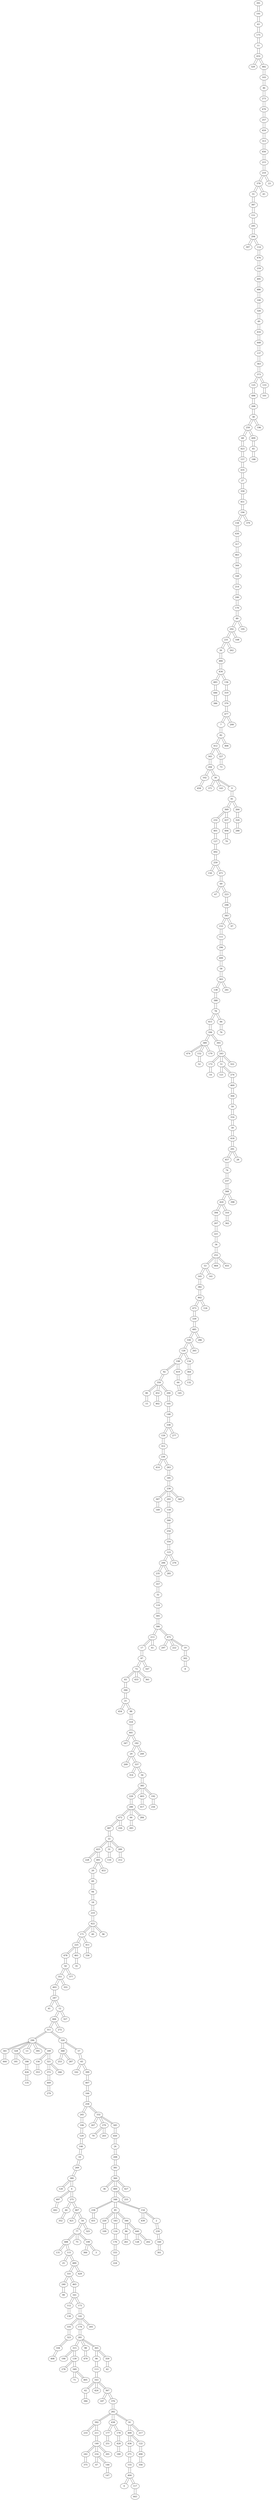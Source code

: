 graph {
	391 [label=391]
	391 -- 191
	191 [label=191]
	191 -- 391
	191 -- 63
	63 [label=63]
	63 -- 191
	63 -- 175
	175 [label=175]
	175 -- 63
	175 -- 11
	11 [label=11]
	11 -- 175
	11 -- 432
	432 [label=432]
	432 -- 11
	432 -- 329
	432 -- 482
	329 [label=329]
	329 -- 432
	482 [label=482]
	482 -- 432
	482 -- 103
	103 [label=103]
	103 -- 482
	103 -- 46
	46 [label=46]
	46 -- 103
	46 -- 273
	273 [label=273]
	273 -- 46
	273 -- 470
	470 [label=470]
	470 -- 273
	470 -- 257
	257 [label=257]
	257 -- 470
	257 -- 459
	459 [label=459]
	459 -- 257
	459 -- 313
	313 [label=313]
	313 -- 459
	313 -- 456
	456 [label=456]
	456 -- 313
	456 -- 215
	215 [label=215]
	215 -- 456
	215 -- 210
	210 [label=210]
	210 -- 215
	210 -- 378
	210 -- 23
	378 [label=378]
	378 -- 210
	378 -- 55
	378 -- 43
	55 [label=55]
	55 -- 378
	55 -- 387
	387 [label=387]
	387 -- 55
	387 -- 151
	151 [label=151]
	151 -- 387
	151 -- 295
	295 [label=295]
	295 -- 151
	295 -- 294
	294 [label=294]
	294 -- 295
	294 -- 397
	294 -- 114
	397 [label=397]
	397 -- 294
	114 [label=114]
	114 -- 294
	114 -- 476
	476 [label=476]
	476 -- 114
	476 -- 218
	218 [label=218]
	218 -- 476
	218 -- 495
	495 [label=495]
	495 -- 218
	495 -- 486
	486 [label=486]
	486 -- 495
	486 -- 100
	100 [label=100]
	100 -- 486
	100 -- 326
	326 [label=326]
	326 -- 100
	326 -- 49
	49 [label=49]
	49 -- 326
	49 -- 416
	416 [label=416]
	416 -- 49
	416 -- 448
	448 [label=448]
	448 -- 416
	448 -- 137
	137 [label=137]
	137 -- 448
	137 -- 363
	363 [label=363]
	363 -- 137
	363 -- 373
	373 [label=373]
	373 -- 363
	373 -- 125
	373 -- 133
	125 [label=125]
	125 -- 373
	125 -- 496
	496 [label=496]
	496 -- 125
	496 -- 268
	268 [label=268]
	268 -- 496
	268 -- 38
	38 [label=38]
	38 -- 268
	38 -- 250
	38 -- 196
	250 [label=250]
	250 -- 38
	250 -- 68
	250 -- 409
	68 [label=68]
	68 -- 250
	68 -- 423
	423 [label=423]
	423 -- 68
	423 -- 157
	157 [label=157]
	157 -- 423
	157 -- 435
	435 [label=435]
	435 -- 157
	435 -- 27
	27 [label=27]
	27 -- 435
	27 -- 358
	358 [label=358]
	358 -- 27
	358 -- 451
	451 [label=451]
	451 -- 358
	451 -- 194
	194 [label=194]
	194 -- 451
	194 -- 158
	194 -- 379
	158 [label=158]
	158 -- 194
	158 -- 430
	430 [label=430]
	430 -- 158
	430 -- 317
	317 [label=317]
	317 -- 430
	317 -- 463
	463 [label=463]
	463 -- 317
	463 -- 344
	344 [label=344]
	344 -- 463
	344 -- 168
	168 [label=168]
	168 -- 344
	168 -- 214
	214 [label=214]
	214 -- 168
	214 -- 246
	246 [label=246]
	246 -- 214
	246 -- 170
	170 [label=170]
	170 -- 246
	170 -- 89
	89 [label=89]
	89 -- 170
	89 -- 292
	89 -- 195
	292 [label=292]
	292 -- 89
	292 -- 231
	292 -- 108
	231 [label=231]
	231 -- 292
	231 -- 26
	231 -- 262
	26 [label=26]
	26 -- 231
	26 -- 484
	484 [label=484]
	484 -- 26
	484 -- 434
	434 [label=434]
	434 -- 484
	434 -- 483
	434 -- 136
	483 [label=483]
	483 -- 434
	483 -- 446
	446 [label=446]
	446 -- 483
	446 -- 386
	386 [label=386]
	386 -- 446
	136 [label=136]
	136 -- 434
	136 -- 319
	319 [label=319]
	319 -- 136
	319 -- 370
	370 [label=370]
	370 -- 319
	370 -- 477
	477 [label=477]
	477 -- 370
	477 -- 7
	477 -- 299
	7 [label=7]
	7 -- 477
	7 -- 82
	82 [label=82]
	82 -- 7
	82 -- 412
	82 -- 406
	412 [label=412]
	412 -- 82
	412 -- 343
	412 -- 227
	343 [label=343]
	343 -- 412
	343 -- 204
	204 [label=204]
	204 -- 343
	204 -- 102
	204 -- 30
	102 [label=102]
	102 -- 204
	102 -- 458
	458 [label=458]
	458 -- 102
	30 [label=30]
	30 -- 204
	30 -- 371
	30 -- 143
	30 -- 9
	371 [label=371]
	371 -- 30
	143 [label=143]
	143 -- 30
	9 [label=9]
	9 -- 30
	9 -- 81
	81 [label=81]
	81 -- 9
	81 -- 369
	81 -- 264
	369 [label=369]
	369 -- 81
	369 -- 232
	369 -- 437
	232 [label=232]
	232 -- 369
	232 -- 401
	401 [label=401]
	401 -- 232
	401 -- 127
	127 [label=127]
	127 -- 401
	127 -- 492
	492 [label=492]
	492 -- 127
	492 -- 259
	259 [label=259]
	259 -- 492
	259 -- 150
	259 -- 471
	150 [label=150]
	150 -- 259
	471 [label=471]
	471 -- 259
	471 -- 69
	69 [label=69]
	69 -- 471
	69 -- 67
	69 -- 223
	67 [label=67]
	67 -- 69
	223 [label=223]
	223 -- 69
	223 -- 298
	298 [label=298]
	298 -- 223
	298 -- 383
	383 [label=383]
	383 -- 298
	383 -- 153
	383 -- 97
	153 [label=153]
	153 -- 383
	153 -- 111
	111 [label=111]
	111 -- 153
	111 -- 296
	296 [label=296]
	296 -- 111
	296 -- 499
	499 [label=499]
	499 -- 296
	499 -- 58
	58 [label=58]
	58 -- 499
	58 -- 303
	303 [label=303]
	303 -- 58
	303 -- 138
	303 -- 241
	138 [label=138]
	138 -- 303
	138 -- 388
	388 [label=388]
	388 -- 138
	388 -- 78
	78 [label=78]
	78 -- 388
	78 -- 415
	78 -- 84
	415 [label=415]
	415 -- 78
	415 -- 184
	184 [label=184]
	184 -- 415
	184 -- 389
	184 -- 393
	389 [label=389]
	389 -- 184
	389 -- 474
	389 -- 152
	389 -- 179
	474 [label=474]
	474 -- 389
	152 [label=152]
	152 -- 389
	152 -- 52
	52 [label=52]
	52 -- 152
	179 [label=179]
	179 -- 389
	393 [label=393]
	393 -- 184
	393 -- 243
	243 [label=243]
	243 -- 393
	243 -- 172
	243 -- 51
	243 -- 322
	172 [label=172]
	172 -- 243
	172 -- 14
	14 [label=14]
	14 -- 172
	51 [label=51]
	51 -- 243
	51 -- 121
	51 -- 274
	121 [label=121]
	121 -- 51
	274 [label=274]
	274 -- 51
	274 -- 469
	469 [label=469]
	469 -- 274
	469 -- 304
	304 [label=304]
	304 -- 469
	304 -- 59
	59 [label=59]
	59 -- 304
	59 -- 316
	316 [label=316]
	316 -- 59
	316 -- 39
	39 [label=39]
	39 -- 316
	39 -- 418
	418 [label=418]
	418 -- 39
	418 -- 291
	291 [label=291]
	291 -- 418
	291 -- 457
	291 -- 28
	457 [label=457]
	457 -- 291
	457 -- 74
	74 [label=74]
	74 -- 457
	74 -- 237
	237 [label=237]
	237 -- 74
	237 -- 308
	308 [label=308]
	308 -- 237
	308 -- 420
	308 -- 398
	420 [label=420]
	420 -- 308
	420 -- 394
	420 -- 310
	394 [label=394]
	394 -- 420
	394 -- 207
	207 [label=207]
	207 -- 394
	207 -- 221
	221 [label=221]
	221 -- 207
	221 -- 34
	34 [label=34]
	34 -- 221
	34 -- 252
	252 [label=252]
	252 -- 34
	252 -- 53
	252 -- 464
	252 -- 455
	53 [label=53]
	53 -- 252
	53 -- 165
	53 -- 141
	165 [label=165]
	165 -- 53
	165 -- 382
	382 [label=382]
	382 -- 165
	382 -- 462
	462 [label=462]
	462 -- 382
	462 -- 473
	462 -- 124
	473 [label=473]
	473 -- 462
	473 -- 339
	339 [label=339]
	339 -- 473
	339 -- 485
	485 [label=485]
	485 -- 339
	485 -- 330
	485 -- 286
	330 [label=330]
	330 -- 485
	330 -- 126
	330 -- 265
	126 [label=126]
	126 -- 330
	126 -- 198
	126 -- 134
	198 [label=198]
	198 -- 126
	198 -- 92
	198 -- 419
	92 [label=92]
	92 -- 198
	92 -- 350
	350 [label=350]
	350 -- 92
	350 -- 80
	350 -- 452
	350 -- 200
	80 [label=80]
	80 -- 350
	80 -- 15
	15 [label=15]
	15 -- 80
	452 [label=452]
	452 -- 350
	452 -- 402
	402 [label=402]
	402 -- 452
	200 [label=200]
	200 -- 350
	200 -- 105
	105 [label=105]
	105 -- 200
	105 -- 148
	148 [label=148]
	148 -- 105
	148 -- 338
	338 [label=338]
	338 -- 148
	338 -- 159
	338 -- 277
	159 [label=159]
	159 -- 338
	159 -- 312
	312 [label=312]
	312 -- 159
	312 -- 236
	236 [label=236]
	236 -- 312
	236 -- 414
	236 -- 263
	414 [label=414]
	414 -- 236
	263 [label=263]
	263 -- 236
	263 -- 185
	185 [label=185]
	185 -- 263
	185 -- 230
	230 [label=230]
	230 -- 185
	230 -- 307
	230 -- 293
	230 -- 340
	307 [label=307]
	307 -- 230
	307 -- 149
	149 [label=149]
	149 -- 307
	293 [label=293]
	293 -- 230
	293 -- 118
	118 [label=118]
	118 -- 293
	118 -- 300
	300 [label=300]
	300 -- 118
	300 -- 254
	254 [label=254]
	254 -- 300
	254 -- 354
	354 [label=354]
	354 -- 254
	354 -- 123
	123 [label=123]
	123 -- 354
	123 -- 206
	123 -- 276
	206 [label=206]
	206 -- 123
	206 -- 235
	206 -- 285
	235 [label=235]
	235 -- 206
	235 -- 357
	357 [label=357]
	357 -- 235
	357 -- 32
	32 [label=32]
	32 -- 357
	32 -- 119
	119 [label=119]
	119 -- 32
	119 -- 305
	305 [label=305]
	305 -- 119
	305 -- 306
	306 [label=306]
	306 -- 305
	306 -- 213
	306 -- 475
	213 [label=213]
	213 -- 306
	213 -- 17
	213 -- 61
	17 [label=17]
	17 -- 213
	17 -- 87
	87 [label=87]
	87 -- 17
	87 -- 72
	87 -- 167
	72 [label=72]
	72 -- 87
	72 -- 83
	72 -- 433
	72 -- 361
	83 [label=83]
	83 -- 72
	83 -- 390
	390 [label=390]
	390 -- 83
	390 -- 21
	21 [label=21]
	21 -- 390
	21 -- 454
	21 -- 88
	454 [label=454]
	454 -- 21
	88 [label=88]
	88 -- 21
	88 -- 318
	318 [label=318]
	318 -- 88
	318 -- 441
	441 [label=441]
	441 -- 318
	441 -- 347
	441 -- 182
	347 [label=347]
	347 -- 441
	182 [label=182]
	182 -- 441
	182 -- 29
	182 -- 249
	29 [label=29]
	29 -- 182
	29 -- 209
	29 -- 337
	209 [label=209]
	209 -- 29
	337 [label=337]
	337 -- 29
	337 -- 314
	337 -- 56
	314 [label=314]
	314 -- 337
	56 [label=56]
	56 -- 337
	56 -- 385
	385 [label=385]
	385 -- 56
	385 -- 229
	385 -- 403
	385 -- 192
	229 [label=229]
	229 -- 385
	229 -- 280
	280 [label=280]
	280 -- 229
	280 -- 472
	280 -- 66
	280 -- 284
	472 [label=472]
	472 -- 280
	472 -- 487
	472 -- 226
	487 [label=487]
	487 -- 472
	487 -- 22
	22 [label=22]
	22 -- 487
	22 -- 425
	22 -- 31
	22 -- 289
	425 [label=425]
	425 -- 22
	425 -- 228
	425 -- 491
	228 [label=228]
	228 -- 425
	491 [label=491]
	491 -- 425
	491 -- 20
	491 -- 453
	20 [label=20]
	20 -- 491
	20 -- 60
	60 [label=60]
	60 -- 20
	60 -- 94
	94 [label=94]
	94 -- 60
	94 -- 18
	18 [label=18]
	18 -- 94
	18 -- 219
	219 [label=219]
	219 -- 18
	219 -- 422
	422 [label=422]
	422 -- 219
	422 -- 171
	422 -- 40
	422 -- 96
	171 [label=171]
	171 -- 422
	171 -- 225
	171 -- 411
	225 [label=225]
	225 -- 171
	225 -- 478
	225 -- 461
	478 [label=478]
	478 -- 225
	478 -- 50
	50 [label=50]
	50 -- 478
	50 -- 351
	50 -- 377
	351 [label=351]
	351 -- 50
	351 -- 493
	351 -- 355
	493 [label=493]
	493 -- 351
	493 -- 247
	247 [label=247]
	247 -- 493
	247 -- 41
	247 -- 12
	41 [label=41]
	41 -- 247
	12 [label=12]
	12 -- 247
	12 -- 466
	12 -- 327
	466 [label=466]
	466 -- 12
	466 -- 311
	466 -- 272
	311 [label=311]
	311 -- 466
	311 -- 290
	311 -- 320
	290 [label=290]
	290 -- 311
	290 -- 341
	290 -- 328
	290 -- 13
	290 -- 395
	290 -- 189
	341 [label=341]
	341 -- 290
	341 -- 444
	444 [label=444]
	444 -- 341
	328 [label=328]
	328 -- 290
	328 -- 181
	328 -- 186
	181 [label=181]
	181 -- 328
	186 [label=186]
	186 -- 328
	186 -- 426
	426 [label=426]
	426 -- 186
	426 -- 135
	135 [label=135]
	135 -- 426
	13 [label=13]
	13 -- 290
	395 [label=395]
	395 -- 290
	189 [label=189]
	189 -- 290
	189 -- 156
	189 -- 321
	156 [label=156]
	156 -- 189
	156 -- 353
	353 [label=353]
	353 -- 156
	321 [label=321]
	321 -- 189
	321 -- 372
	321 -- 266
	372 [label=372]
	372 -- 321
	372 -- 449
	449 [label=449]
	449 -- 372
	449 -- 279
	279 [label=279]
	279 -- 449
	266 [label=266]
	266 -- 321
	320 [label=320]
	320 -- 311
	320 -- 368
	320 -- 57
	368 [label=368]
	368 -- 320
	368 -- 253
	368 -- 287
	253 [label=253]
	253 -- 368
	287 [label=287]
	287 -- 368
	57 [label=57]
	57 -- 320
	57 -- 65
	65 [label=65]
	65 -- 57
	65 -- 162
	65 -- 399
	162 [label=162]
	162 -- 65
	399 [label=399]
	399 -- 65
	399 -- 407
	407 [label=407]
	407 -- 399
	407 -- 166
	166 [label=166]
	166 -- 407
	166 -- 258
	258 [label=258]
	258 -- 166
	258 -- 245
	258 -- 332
	245 [label=245]
	245 -- 258
	245 -- 106
	106 [label=106]
	106 -- 245
	106 -- 129
	129 [label=129]
	129 -- 106
	129 -- 146
	146 [label=146]
	146 -- 129
	146 -- 10
	10 [label=10]
	10 -- 146
	10 -- 269
	269 [label=269]
	269 -- 10
	269 -- 380
	380 [label=380]
	380 -- 269
	380 -- 120
	380 -- 4
	120 [label=120]
	120 -- 380
	4 [label=4]
	4 -- 380
	4 -- 497
	4 -- 275
	497 [label=497]
	497 -- 4
	497 -- 442
	442 [label=442]
	442 -- 497
	275 [label=275]
	275 -- 4
	275 -- 44
	275 -- 467
	44 [label=44]
	44 -- 275
	44 -- 352
	352 [label=352]
	352 -- 44
	467 [label=467]
	467 -- 275
	467 -- 421
	467 -- 54
	421 [label=421]
	421 -- 467
	54 [label=54]
	54 -- 467
	54 -- 77
	54 -- 325
	77 [label=77]
	77 -- 54
	77 -- 488
	77 -- 75
	77 -- 199
	488 [label=488]
	488 -- 77
	488 -- 131
	488 -- 115
	131 [label=131]
	131 -- 488
	115 [label=115]
	115 -- 488
	115 -- 25
	115 -- 489
	25 [label=25]
	25 -- 115
	489 [label=489]
	489 -- 115
	489 -- 331
	489 -- 429
	331 [label=331]
	331 -- 489
	331 -- 240
	331 -- 465
	240 [label=240]
	240 -- 331
	240 -- 99
	99 [label=99]
	99 -- 240
	465 [label=465]
	465 -- 331
	465 -- 161
	161 [label=161]
	161 -- 465
	161 -- 112
	161 -- 173
	112 [label=112]
	112 -- 161
	112 -- 130
	130 [label=130]
	130 -- 112
	173 [label=173]
	173 -- 161
	173 -- 142
	142 [label=142]
	142 -- 173
	142 -- 335
	142 -- 174
	142 -- 205
	335 [label=335]
	335 -- 142
	335 -- 323
	323 [label=323]
	323 -- 335
	323 -- 104
	104 [label=104]
	104 -- 323
	104 -- 408
	408 [label=408]
	408 -- 104
	174 [label=174]
	174 -- 142
	174 -- 281
	281 [label=281]
	281 -- 174
	281 -- 315
	281 -- 98
	281 -- 365
	315 [label=315]
	315 -- 281
	315 -- 190
	315 -- 139
	190 [label=190]
	190 -- 315
	139 [label=139]
	139 -- 315
	139 -- 278
	139 -- 349
	278 [label=278]
	278 -- 139
	349 [label=349]
	349 -- 139
	349 -- 71
	349 -- 405
	71 [label=71]
	71 -- 349
	405 [label=405]
	405 -- 349
	98 [label=98]
	98 -- 281
	98 -- 479
	479 [label=479]
	479 -- 98
	365 [label=365]
	365 -- 281
	365 -- 90
	365 -- 359
	90 [label=90]
	90 -- 365
	90 -- 113
	113 [label=113]
	113 -- 90
	113 -- 163
	163 [label=163]
	163 -- 113
	163 -- 62
	163 -- 424
	163 -- 367
	62 [label=62]
	62 -- 163
	62 -- 384
	384 [label=384]
	384 -- 62
	424 [label=424]
	424 -- 163
	367 [label=367]
	367 -- 163
	367 -- 187
	367 -- 376
	187 [label=187]
	187 -- 367
	376 [label=376]
	376 -- 367
	376 -- 282
	282 [label=282]
	282 -- 376
	282 -- 392
	282 -- 438
	282 -- 91
	392 [label=392]
	392 -- 282
	392 -- 233
	392 -- 211
	233 [label=233]
	233 -- 392
	211 [label=211]
	211 -- 392
	211 -- 140
	140 [label=140]
	140 -- 211
	140 -- 242
	140 -- 216
	140 -- 201
	242 [label=242]
	242 -- 140
	242 -- 375
	375 [label=375]
	375 -- 242
	216 [label=216]
	216 -- 140
	216 -- 47
	216 -- 144
	47 [label=47]
	47 -- 216
	144 [label=144]
	144 -- 216
	144 -- 147
	147 [label=147]
	147 -- 144
	201 [label=201]
	201 -- 140
	438 [label=438]
	438 -- 282
	438 -- 177
	438 -- 178
	177 [label=177]
	177 -- 438
	177 -- 251
	251 [label=251]
	251 -- 177
	178 [label=178]
	178 -- 438
	178 -- 428
	428 [label=428]
	428 -- 178
	428 -- 180
	180 [label=180]
	180 -- 428
	91 [label=91]
	91 -- 282
	91 -- 400
	91 -- 217
	400 [label=400]
	400 -- 91
	400 -- 436
	400 -- 122
	436 [label=436]
	436 -- 400
	436 -- 271
	271 [label=271]
	271 -- 436
	271 -- 155
	155 [label=155]
	155 -- 271
	155 -- 404
	404 [label=404]
	404 -- 155
	404 -- 6
	404 -- 117
	6 [label=6]
	6 -- 404
	117 [label=117]
	117 -- 404
	117 -- 443
	443 [label=443]
	443 -- 117
	122 [label=122]
	122 -- 400
	122 -- 490
	490 [label=490]
	490 -- 122
	490 -- 356
	356 [label=356]
	356 -- 490
	217 [label=217]
	217 -- 91
	359 [label=359]
	359 -- 365
	359 -- 42
	42 [label=42]
	42 -- 359
	205 [label=205]
	205 -- 142
	429 [label=429]
	429 -- 489
	75 [label=75]
	75 -- 77
	199 [label=199]
	199 -- 77
	199 -- 366
	199 -- 3
	366 [label=366]
	366 -- 199
	3 [label=3]
	3 -- 199
	325 [label=325]
	325 -- 54
	332 [label=332]
	332 -- 258
	332 -- 267
	332 -- 270
	332 -- 345
	267 [label=267]
	267 -- 332
	270 [label=270]
	270 -- 332
	270 -- 79
	270 -- 203
	79 [label=79]
	79 -- 270
	203 [label=203]
	203 -- 270
	345 [label=345]
	345 -- 332
	345 -- 450
	450 [label=450]
	450 -- 345
	450 -- 24
	24 [label=24]
	24 -- 450
	24 -- 208
	208 [label=208]
	208 -- 24
	208 -- 381
	381 [label=381]
	381 -- 208
	381 -- 360
	360 [label=360]
	360 -- 381
	360 -- 36
	360 -- 460
	360 -- 427
	36 [label=36]
	36 -- 360
	460 [label=460]
	460 -- 360
	460 -- 348
	460 -- 255
	348 [label=348]
	348 -- 460
	348 -- 238
	348 -- 85
	348 -- 154
	238 [label=238]
	238 -- 348
	238 -- 431
	431 [label=431]
	431 -- 238
	85 [label=85]
	85 -- 348
	85 -- 220
	85 -- 183
	85 -- 346
	220 [label=220]
	220 -- 85
	220 -- 109
	109 [label=109]
	109 -- 220
	183 [label=183]
	183 -- 85
	183 -- 116
	116 [label=116]
	116 -- 183
	116 -- 176
	176 [label=176]
	176 -- 116
	176 -- 333
	333 [label=333]
	333 -- 176
	333 -- 224
	224 [label=224]
	224 -- 333
	346 [label=346]
	346 -- 85
	346 -- 86
	346 -- 440
	86 [label=86]
	86 -- 346
	86 -- 261
	261 [label=261]
	261 -- 86
	440 [label=440]
	440 -- 346
	440 -- 128
	440 -- 202
	128 [label=128]
	128 -- 440
	202 [label=202]
	202 -- 440
	154 [label=154]
	154 -- 348
	154 -- 439
	154 -- 2
	439 [label=439]
	439 -- 154
	2 [label=2]
	2 -- 154
	2 -- 239
	239 [label=239]
	239 -- 2
	239 -- 160
	160 [label=160]
	160 -- 239
	160 -- 301
	301 [label=301]
	301 -- 160
	255 [label=255]
	255 -- 460
	427 [label=427]
	427 -- 360
	272 [label=272]
	272 -- 466
	327 [label=327]
	327 -- 12
	355 [label=355]
	355 -- 351
	377 [label=377]
	377 -- 50
	461 [label=461]
	461 -- 225
	461 -- 35
	35 [label=35]
	35 -- 461
	411 [label=411]
	411 -- 171
	411 -- 336
	336 [label=336]
	336 -- 411
	40 [label=40]
	40 -- 422
	96 [label=96]
	96 -- 422
	453 [label=453]
	453 -- 491
	31 [label=31]
	31 -- 22
	31 -- 110
	110 [label=110]
	110 -- 31
	289 [label=289]
	289 -- 22
	289 -- 212
	212 [label=212]
	212 -- 289
	226 [label=226]
	226 -- 472
	66 [label=66]
	66 -- 280
	66 -- 283
	283 [label=283]
	283 -- 66
	284 [label=284]
	284 -- 280
	403 [label=403]
	403 -- 385
	403 -- 417
	417 [label=417]
	417 -- 403
	192 [label=192]
	192 -- 385
	192 -- 256
	256 [label=256]
	256 -- 192
	249 [label=249]
	249 -- 182
	433 [label=433]
	433 -- 72
	361 [label=361]
	361 -- 72
	167 [label=167]
	167 -- 87
	61 [label=61]
	61 -- 213
	475 [label=475]
	475 -- 306
	475 -- 297
	475 -- 222
	475 -- 19
	297 [label=297]
	297 -- 475
	222 [label=222]
	222 -- 475
	19 [label=19]
	19 -- 475
	19 -- 302
	302 [label=302]
	302 -- 19
	302 -- 8
	8 [label=8]
	8 -- 302
	285 [label=285]
	285 -- 206
	276 [label=276]
	276 -- 123
	340 [label=340]
	340 -- 230
	277 [label=277]
	277 -- 338
	419 [label=419]
	419 -- 198
	419 -- 64
	64 [label=64]
	64 -- 419
	64 -- 145
	145 [label=145]
	145 -- 64
	134 [label=134]
	134 -- 126
	134 -- 364
	364 [label=364]
	364 -- 134
	364 -- 132
	132 [label=132]
	132 -- 364
	265 [label=265]
	265 -- 330
	286 [label=286]
	286 -- 485
	124 [label=124]
	124 -- 462
	141 [label=141]
	141 -- 53
	464 [label=464]
	464 -- 252
	455 [label=455]
	455 -- 252
	310 [label=310]
	310 -- 420
	310 -- 362
	362 [label=362]
	362 -- 310
	398 [label=398]
	398 -- 308
	28 [label=28]
	28 -- 291
	322 [label=322]
	322 -- 243
	84 [label=84]
	84 -- 78
	84 -- 76
	76 [label=76]
	76 -- 84
	241 [label=241]
	241 -- 303
	97 [label=97]
	97 -- 383
	437 [label=437]
	437 -- 369
	437 -- 494
	494 [label=494]
	494 -- 437
	494 -- 70
	70 [label=70]
	70 -- 494
	264 [label=264]
	264 -- 81
	264 -- 324
	324 [label=324]
	324 -- 264
	324 -- 288
	288 [label=288]
	288 -- 324
	227 [label=227]
	227 -- 412
	227 -- 73
	73 [label=73]
	73 -- 227
	406 [label=406]
	406 -- 82
	299 [label=299]
	299 -- 477
	262 [label=262]
	262 -- 231
	108 [label=108]
	108 -- 292
	195 [label=195]
	195 -- 89
	379 [label=379]
	379 -- 194
	409 [label=409]
	409 -- 250
	409 -- 45
	45 [label=45]
	45 -- 409
	45 -- 188
	188 [label=188]
	188 -- 45
	196 [label=196]
	196 -- 38
	133 [label=133]
	133 -- 373
	133 -- 101
	101 [label=101]
	101 -- 133
	43 [label=43]
	43 -- 378
	23 [label=23]
	23 -- 210
}
